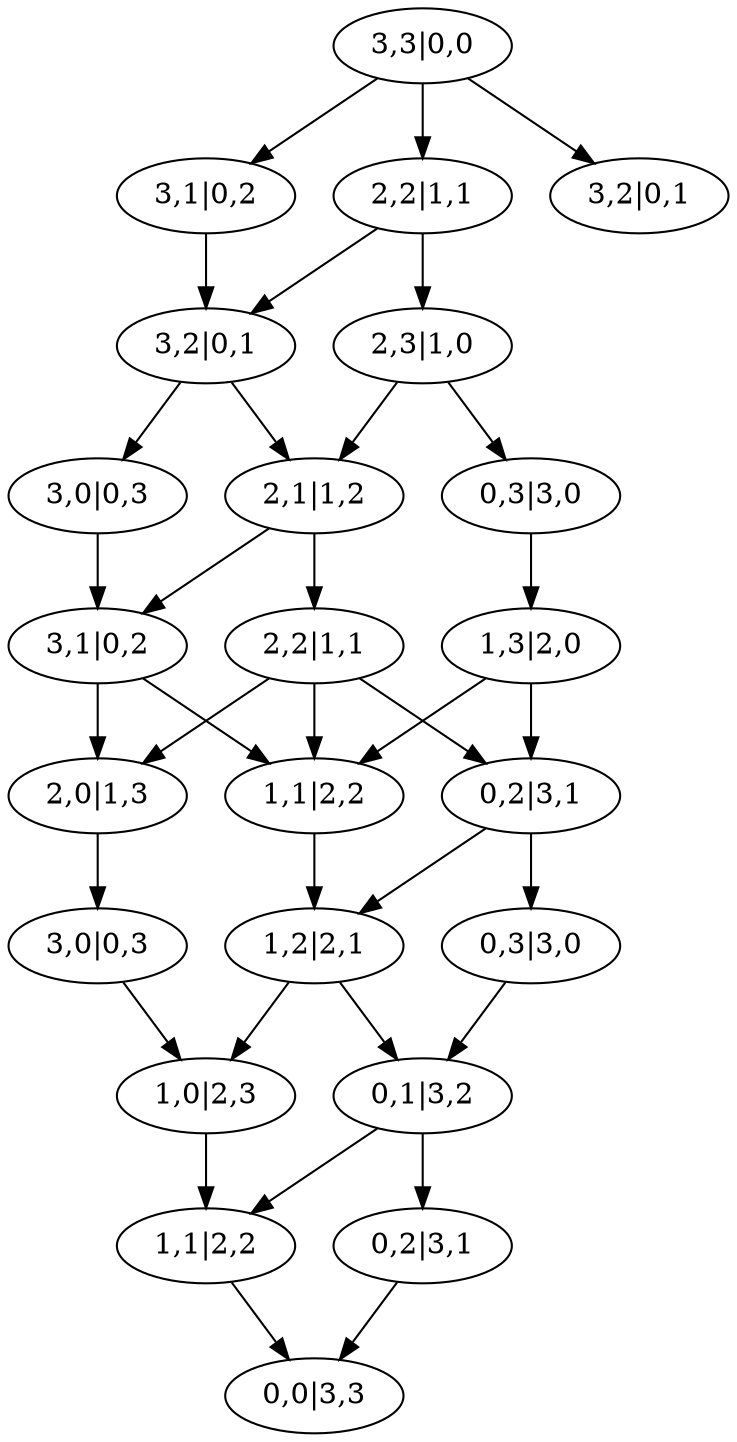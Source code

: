 strict digraph {
    fshore13300 [label="3,3|0,0"]
    fshore20033 [label="0,0|3,3"]
    fshore11122 -> fshore20033
    fshore10231 -> fshore20033

    fshore11122 [label="1,1|2,2"]
    fshore21023 -> fshore11122
    fshore21023 [label="1,0|2,3"]
    fshore13003 -> fshore21023
    fshore11122 [label="1,1|2,2"]
    fshore20132 -> fshore11122
    fshore10231 [label="0,2|3,1"]
    fshore20132 -> fshore10231
    fshore11122 [label="1,1|2,2"]
    fshore21023 -> fshore11122
    fshore20132 [label="0,1|3,2"]
    fshore11221 -> fshore20132
    fshore21023 [label="1,0|2,3"]
    fshore11221 -> fshore21023
    fshore11221 [label="1,2|2,1"]
    fshore21122 -> fshore11221
    fshore13003 [label="3,0|0,3"]
    fshore22013 -> fshore13003
    fshore21122 [label="1,1|2,2"]
    fshore13102 -> fshore21122
    fshore22013 [label="2,0|1,3"]
    fshore13102 -> fshore22013
    fshore11122 [label="1,1|2,2"]
    fshore21023 -> fshore11122
    fshore21023 [label="1,0|2,3"]
    fshore13003 -> fshore21023
    fshore11122 [label="1,1|2,2"]
    fshore20132 -> fshore11122
    fshore10231 [label="0,2|3,1"]
    fshore20132 -> fshore10231
    fshore11122 [label="1,1|2,2"]
    fshore21023 -> fshore11122
    fshore20132 [label="0,1|3,2"]
    fshore11221 -> fshore20132
    fshore21023 [label="1,0|2,3"]
    fshore11221 -> fshore21023
    fshore11122 [label="1,1|2,2"]
    fshore20132 -> fshore11122
    fshore10231 [label="0,2|3,1"]
    fshore20132 -> fshore10231
    fshore11122 [label="1,1|2,2"]
    fshore20132 -> fshore11122
    fshore10231 [label="0,2|3,1"]
    fshore20132 -> fshore10231
    fshore11122 [label="1,1|2,2"]
    fshore21023 -> fshore11122
    fshore20132 [label="0,1|3,2"]
    fshore11221 -> fshore20132
    fshore21023 [label="1,0|2,3"]
    fshore11221 -> fshore21023
    fshore20132 [label="0,1|3,2"]
    fshore10330 -> fshore20132
    fshore11221 [label="1,2|2,1"]
    fshore20231 -> fshore11221
    fshore10330 [label="0,3|3,0"]
    fshore20231 -> fshore10330
    fshore11221 [label="1,2|2,1"]
    fshore21122 -> fshore11221
    fshore13003 [label="3,0|0,3"]
    fshore22013 -> fshore13003
    fshore11122 [label="1,1|2,2"]
    fshore21023 -> fshore11122
    fshore21023 [label="1,0|2,3"]
    fshore13003 -> fshore21023
    fshore11122 [label="1,1|2,2"]
    fshore20132 -> fshore11122
    fshore10231 [label="0,2|3,1"]
    fshore20132 -> fshore10231
    fshore11122 [label="1,1|2,2"]
    fshore21023 -> fshore11122
    fshore20132 [label="0,1|3,2"]
    fshore11221 -> fshore20132
    fshore21023 [label="1,0|2,3"]
    fshore11221 -> fshore21023
    fshore11221 [label="1,2|2,1"]
    fshore21122 -> fshore11221
    fshore13003 [label="3,0|0,3"]
    fshore22013 -> fshore13003
    fshore21122 [label="1,1|2,2"]
    fshore13102 -> fshore21122
    fshore22013 [label="2,0|1,3"]
    fshore13102 -> fshore22013
    fshore20231 [label="0,2|3,1"]
    fshore12211 -> fshore20231
    fshore21122 [label="1,1|2,2"]
    fshore12211 -> fshore21122
    fshore22013 [label="2,0|1,3"]
    fshore12211 -> fshore22013
    fshore13102 [label="3,1|0,2"]
    fshore22112 -> fshore13102
    fshore12211 [label="2,2|1,1"]
    fshore22112 -> fshore12211
    fshore13102 [label="3,1|0,2"]
    fshore23003 -> fshore13102
    fshore22112 [label="2,1|1,2"]
    fshore13201 -> fshore22112
    fshore23003 [label="3,0|0,3"]
    fshore13201 -> fshore23003
    fshore11122 [label="1,1|2,2"]
    fshore21023 -> fshore11122
    fshore21023 [label="1,0|2,3"]
    fshore13003 -> fshore21023
    fshore11122 [label="1,1|2,2"]
    fshore20132 -> fshore11122
    fshore10231 [label="0,2|3,1"]
    fshore20132 -> fshore10231
    fshore11122 [label="1,1|2,2"]
    fshore21023 -> fshore11122
    fshore20132 [label="0,1|3,2"]
    fshore11221 -> fshore20132
    fshore21023 [label="1,0|2,3"]
    fshore11221 -> fshore21023
    fshore11122 [label="1,1|2,2"]
    fshore20132 -> fshore11122
    fshore10231 [label="0,2|3,1"]
    fshore20132 -> fshore10231
    fshore11122 [label="1,1|2,2"]
    fshore20132 -> fshore11122
    fshore10231 [label="0,2|3,1"]
    fshore20132 -> fshore10231
    fshore11122 [label="1,1|2,2"]
    fshore21023 -> fshore11122
    fshore20132 [label="0,1|3,2"]
    fshore11221 -> fshore20132
    fshore21023 [label="1,0|2,3"]
    fshore11221 -> fshore21023
    fshore20132 [label="0,1|3,2"]
    fshore10330 -> fshore20132
    fshore11221 [label="1,2|2,1"]
    fshore20231 -> fshore11221
    fshore10330 [label="0,3|3,0"]
    fshore20231 -> fshore10330
    fshore11221 [label="1,2|2,1"]
    fshore21122 -> fshore11221
    fshore13003 [label="3,0|0,3"]
    fshore22013 -> fshore13003
    fshore11122 [label="1,1|2,2"]
    fshore21023 -> fshore11122
    fshore21023 [label="1,0|2,3"]
    fshore13003 -> fshore21023
    fshore11122 [label="1,1|2,2"]
    fshore20132 -> fshore11122
    fshore10231 [label="0,2|3,1"]
    fshore20132 -> fshore10231
    fshore11122 [label="1,1|2,2"]
    fshore21023 -> fshore11122
    fshore20132 [label="0,1|3,2"]
    fshore11221 -> fshore20132
    fshore21023 [label="1,0|2,3"]
    fshore11221 -> fshore21023
    fshore11221 [label="1,2|2,1"]
    fshore21122 -> fshore11221
    fshore13003 [label="3,0|0,3"]
    fshore22013 -> fshore13003
    fshore21122 [label="1,1|2,2"]
    fshore13102 -> fshore21122
    fshore22013 [label="2,0|1,3"]
    fshore13102 -> fshore22013
    fshore20231 [label="0,2|3,1"]
    fshore12211 -> fshore20231
    fshore21122 [label="1,1|2,2"]
    fshore12211 -> fshore21122
    fshore22013 [label="2,0|1,3"]
    fshore12211 -> fshore22013
    fshore11122 [label="1,1|2,2"]
    fshore20132 -> fshore11122
    fshore10231 [label="0,2|3,1"]
    fshore20132 -> fshore10231
    fshore11122 [label="1,1|2,2"]
    fshore21023 -> fshore11122
    fshore20132 [label="0,1|3,2"]
    fshore11221 -> fshore20132
    fshore21023 [label="1,0|2,3"]
    fshore11221 -> fshore21023
    fshore11122 [label="1,1|2,2"]
    fshore20132 -> fshore11122
    fshore10231 [label="0,2|3,1"]
    fshore20132 -> fshore10231
    fshore11122 [label="1,1|2,2"]
    fshore20132 -> fshore11122
    fshore10231 [label="0,2|3,1"]
    fshore20132 -> fshore10231
    fshore11122 [label="1,1|2,2"]
    fshore21023 -> fshore11122
    fshore20132 [label="0,1|3,2"]
    fshore11221 -> fshore20132
    fshore21023 [label="1,0|2,3"]
    fshore11221 -> fshore21023
    fshore20132 [label="0,1|3,2"]
    fshore10330 -> fshore20132
    fshore11221 [label="1,2|2,1"]
    fshore20231 -> fshore11221
    fshore10330 [label="0,3|3,0"]
    fshore20231 -> fshore10330
    fshore11221 [label="1,2|2,1"]
    fshore21122 -> fshore11221
    fshore20231 [label="0,2|3,1"]
    fshore11320 -> fshore20231
    fshore21122 [label="1,1|2,2"]
    fshore11320 -> fshore21122
    fshore11320 [label="1,3|2,0"]
    fshore20330 -> fshore11320
    fshore13102 [label="3,1|0,2"]
    fshore22112 -> fshore13102
    fshore12211 [label="2,2|1,1"]
    fshore22112 -> fshore12211
    fshore11122 [label="1,1|2,2"]
    fshore21023 -> fshore11122
    fshore21023 [label="1,0|2,3"]
    fshore13003 -> fshore21023
    fshore11122 [label="1,1|2,2"]
    fshore20132 -> fshore11122
    fshore10231 [label="0,2|3,1"]
    fshore20132 -> fshore10231
    fshore11122 [label="1,1|2,2"]
    fshore21023 -> fshore11122
    fshore20132 [label="0,1|3,2"]
    fshore11221 -> fshore20132
    fshore21023 [label="1,0|2,3"]
    fshore11221 -> fshore21023
    fshore11221 [label="1,2|2,1"]
    fshore21122 -> fshore11221
    fshore13003 [label="3,0|0,3"]
    fshore22013 -> fshore13003
    fshore21122 [label="1,1|2,2"]
    fshore13102 -> fshore21122
    fshore22013 [label="2,0|1,3"]
    fshore13102 -> fshore22013
    fshore11122 [label="1,1|2,2"]
    fshore21023 -> fshore11122
    fshore21023 [label="1,0|2,3"]
    fshore13003 -> fshore21023
    fshore11122 [label="1,1|2,2"]
    fshore20132 -> fshore11122
    fshore10231 [label="0,2|3,1"]
    fshore20132 -> fshore10231
    fshore11122 [label="1,1|2,2"]
    fshore21023 -> fshore11122
    fshore20132 [label="0,1|3,2"]
    fshore11221 -> fshore20132
    fshore21023 [label="1,0|2,3"]
    fshore11221 -> fshore21023
    fshore11122 [label="1,1|2,2"]
    fshore20132 -> fshore11122
    fshore10231 [label="0,2|3,1"]
    fshore20132 -> fshore10231
    fshore11122 [label="1,1|2,2"]
    fshore20132 -> fshore11122
    fshore10231 [label="0,2|3,1"]
    fshore20132 -> fshore10231
    fshore11122 [label="1,1|2,2"]
    fshore21023 -> fshore11122
    fshore20132 [label="0,1|3,2"]
    fshore11221 -> fshore20132
    fshore21023 [label="1,0|2,3"]
    fshore11221 -> fshore21023
    fshore20132 [label="0,1|3,2"]
    fshore10330 -> fshore20132
    fshore11221 [label="1,2|2,1"]
    fshore20231 -> fshore11221
    fshore10330 [label="0,3|3,0"]
    fshore20231 -> fshore10330
    fshore11221 [label="1,2|2,1"]
    fshore21122 -> fshore11221
    fshore13003 [label="3,0|0,3"]
    fshore22013 -> fshore13003
    fshore11122 [label="1,1|2,2"]
    fshore21023 -> fshore11122
    fshore21023 [label="1,0|2,3"]
    fshore13003 -> fshore21023
    fshore11122 [label="1,1|2,2"]
    fshore20132 -> fshore11122
    fshore10231 [label="0,2|3,1"]
    fshore20132 -> fshore10231
    fshore11122 [label="1,1|2,2"]
    fshore21023 -> fshore11122
    fshore20132 [label="0,1|3,2"]
    fshore11221 -> fshore20132
    fshore21023 [label="1,0|2,3"]
    fshore11221 -> fshore21023
    fshore11221 [label="1,2|2,1"]
    fshore21122 -> fshore11221
    fshore13003 [label="3,0|0,3"]
    fshore22013 -> fshore13003
    fshore21122 [label="1,1|2,2"]
    fshore13102 -> fshore21122
    fshore22013 [label="2,0|1,3"]
    fshore13102 -> fshore22013
    fshore20231 [label="0,2|3,1"]
    fshore12211 -> fshore20231
    fshore21122 [label="1,1|2,2"]
    fshore12211 -> fshore21122
    fshore22013 [label="2,0|1,3"]
    fshore12211 -> fshore22013
    fshore13102 [label="3,1|0,2"]
    fshore22112 -> fshore13102
    fshore12211 [label="2,2|1,1"]
    fshore22112 -> fshore12211
    fshore13102 [label="3,1|0,2"]
    fshore23003 -> fshore13102
    fshore22112 [label="2,1|1,2"]
    fshore13201 -> fshore22112
    fshore23003 [label="3,0|0,3"]
    fshore13201 -> fshore23003
    fshore20330 [label="0,3|3,0"]
    fshore12310 -> fshore20330
    fshore22112 [label="2,1|1,2"]
    fshore12310 -> fshore22112
    fshore13201 [label="3,2|0,1"]
    fshore22211 -> fshore13201
    fshore12310 [label="2,3|1,0"]
    fshore22211 -> fshore12310
    fshore13201 [label="3,2|0,1"]
    fshore23102 -> fshore13201
    fshore22211 [label="2,2|1,1"]
    fshore13300 -> fshore22211
    fshore23102 [label="3,1|0,2"]
    fshore13300 -> fshore23102
    fshore23201 [label="3,2|0,1"]
    fshore13300 -> fshore23201
}